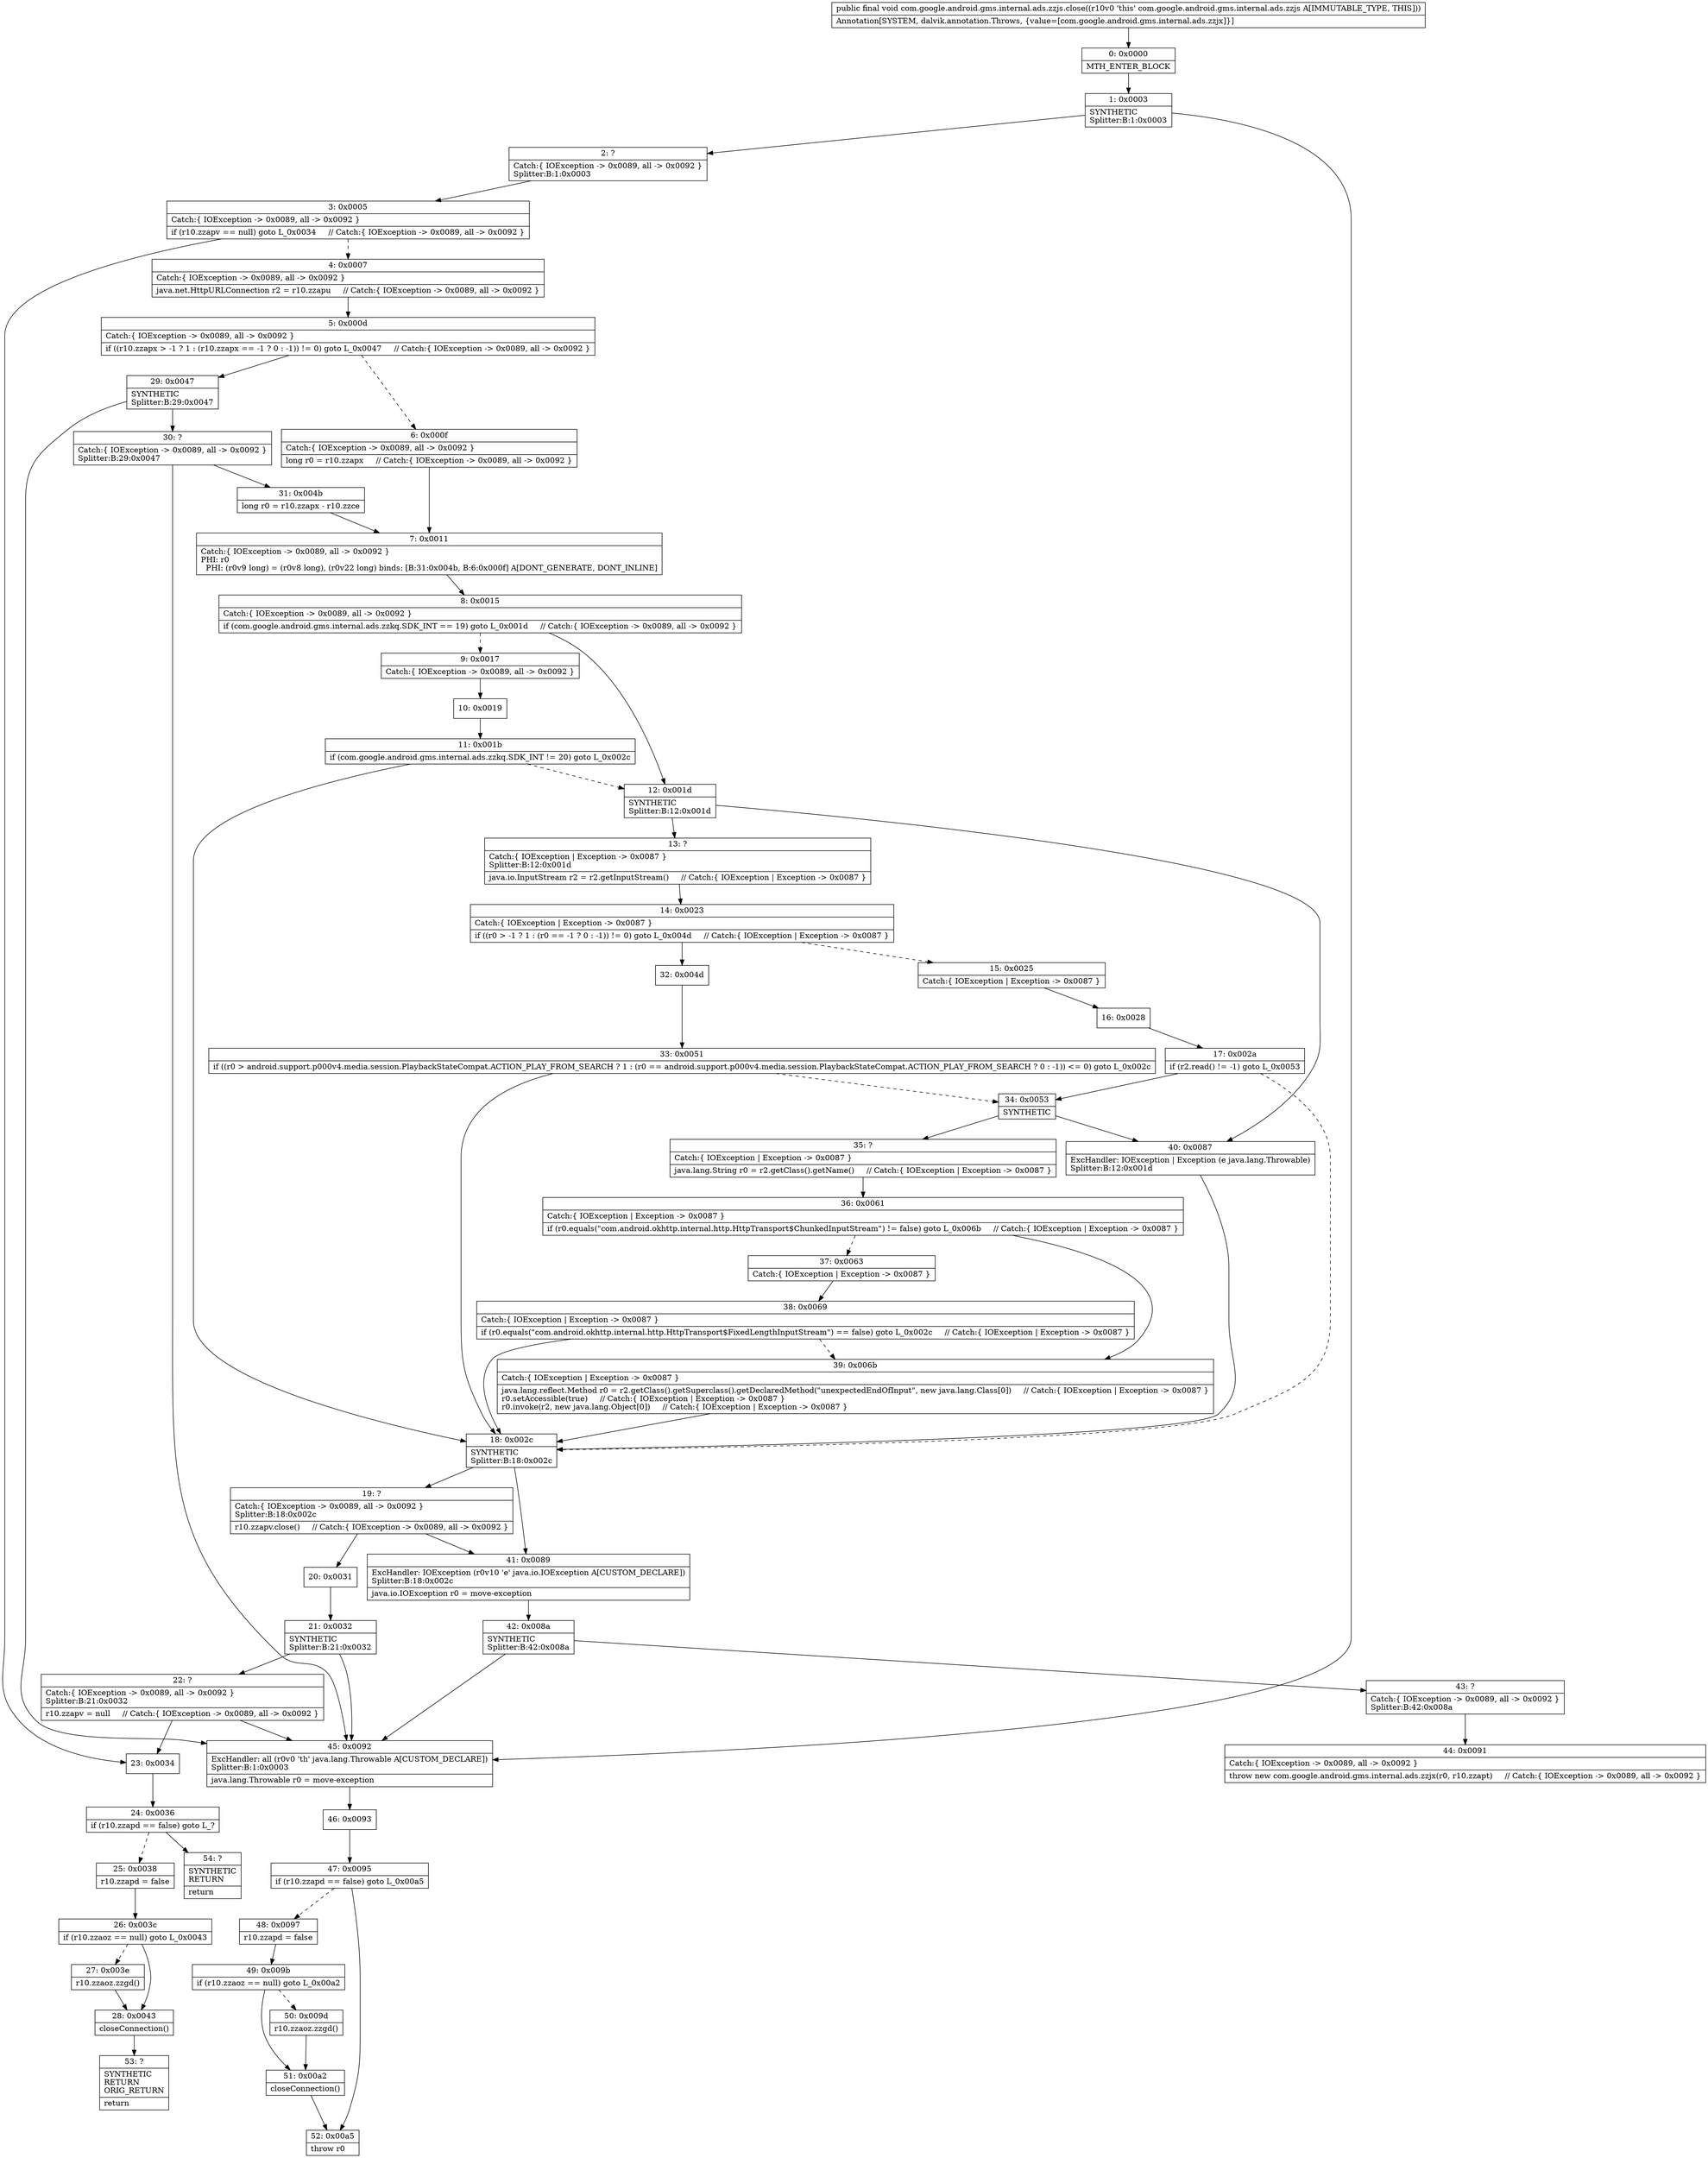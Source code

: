 digraph "CFG forcom.google.android.gms.internal.ads.zzjs.close()V" {
Node_0 [shape=record,label="{0\:\ 0x0000|MTH_ENTER_BLOCK\l}"];
Node_1 [shape=record,label="{1\:\ 0x0003|SYNTHETIC\lSplitter:B:1:0x0003\l}"];
Node_2 [shape=record,label="{2\:\ ?|Catch:\{ IOException \-\> 0x0089, all \-\> 0x0092 \}\lSplitter:B:1:0x0003\l}"];
Node_3 [shape=record,label="{3\:\ 0x0005|Catch:\{ IOException \-\> 0x0089, all \-\> 0x0092 \}\l|if (r10.zzapv == null) goto L_0x0034     \/\/ Catch:\{ IOException \-\> 0x0089, all \-\> 0x0092 \}\l}"];
Node_4 [shape=record,label="{4\:\ 0x0007|Catch:\{ IOException \-\> 0x0089, all \-\> 0x0092 \}\l|java.net.HttpURLConnection r2 = r10.zzapu     \/\/ Catch:\{ IOException \-\> 0x0089, all \-\> 0x0092 \}\l}"];
Node_5 [shape=record,label="{5\:\ 0x000d|Catch:\{ IOException \-\> 0x0089, all \-\> 0x0092 \}\l|if ((r10.zzapx \> \-1 ? 1 : (r10.zzapx == \-1 ? 0 : \-1)) != 0) goto L_0x0047     \/\/ Catch:\{ IOException \-\> 0x0089, all \-\> 0x0092 \}\l}"];
Node_6 [shape=record,label="{6\:\ 0x000f|Catch:\{ IOException \-\> 0x0089, all \-\> 0x0092 \}\l|long r0 = r10.zzapx     \/\/ Catch:\{ IOException \-\> 0x0089, all \-\> 0x0092 \}\l}"];
Node_7 [shape=record,label="{7\:\ 0x0011|Catch:\{ IOException \-\> 0x0089, all \-\> 0x0092 \}\lPHI: r0 \l  PHI: (r0v9 long) = (r0v8 long), (r0v22 long) binds: [B:31:0x004b, B:6:0x000f] A[DONT_GENERATE, DONT_INLINE]\l}"];
Node_8 [shape=record,label="{8\:\ 0x0015|Catch:\{ IOException \-\> 0x0089, all \-\> 0x0092 \}\l|if (com.google.android.gms.internal.ads.zzkq.SDK_INT == 19) goto L_0x001d     \/\/ Catch:\{ IOException \-\> 0x0089, all \-\> 0x0092 \}\l}"];
Node_9 [shape=record,label="{9\:\ 0x0017|Catch:\{ IOException \-\> 0x0089, all \-\> 0x0092 \}\l}"];
Node_10 [shape=record,label="{10\:\ 0x0019}"];
Node_11 [shape=record,label="{11\:\ 0x001b|if (com.google.android.gms.internal.ads.zzkq.SDK_INT != 20) goto L_0x002c\l}"];
Node_12 [shape=record,label="{12\:\ 0x001d|SYNTHETIC\lSplitter:B:12:0x001d\l}"];
Node_13 [shape=record,label="{13\:\ ?|Catch:\{ IOException \| Exception \-\> 0x0087 \}\lSplitter:B:12:0x001d\l|java.io.InputStream r2 = r2.getInputStream()     \/\/ Catch:\{ IOException \| Exception \-\> 0x0087 \}\l}"];
Node_14 [shape=record,label="{14\:\ 0x0023|Catch:\{ IOException \| Exception \-\> 0x0087 \}\l|if ((r0 \> \-1 ? 1 : (r0 == \-1 ? 0 : \-1)) != 0) goto L_0x004d     \/\/ Catch:\{ IOException \| Exception \-\> 0x0087 \}\l}"];
Node_15 [shape=record,label="{15\:\ 0x0025|Catch:\{ IOException \| Exception \-\> 0x0087 \}\l}"];
Node_16 [shape=record,label="{16\:\ 0x0028}"];
Node_17 [shape=record,label="{17\:\ 0x002a|if (r2.read() != \-1) goto L_0x0053\l}"];
Node_18 [shape=record,label="{18\:\ 0x002c|SYNTHETIC\lSplitter:B:18:0x002c\l}"];
Node_19 [shape=record,label="{19\:\ ?|Catch:\{ IOException \-\> 0x0089, all \-\> 0x0092 \}\lSplitter:B:18:0x002c\l|r10.zzapv.close()     \/\/ Catch:\{ IOException \-\> 0x0089, all \-\> 0x0092 \}\l}"];
Node_20 [shape=record,label="{20\:\ 0x0031}"];
Node_21 [shape=record,label="{21\:\ 0x0032|SYNTHETIC\lSplitter:B:21:0x0032\l}"];
Node_22 [shape=record,label="{22\:\ ?|Catch:\{ IOException \-\> 0x0089, all \-\> 0x0092 \}\lSplitter:B:21:0x0032\l|r10.zzapv = null     \/\/ Catch:\{ IOException \-\> 0x0089, all \-\> 0x0092 \}\l}"];
Node_23 [shape=record,label="{23\:\ 0x0034}"];
Node_24 [shape=record,label="{24\:\ 0x0036|if (r10.zzapd == false) goto L_?\l}"];
Node_25 [shape=record,label="{25\:\ 0x0038|r10.zzapd = false\l}"];
Node_26 [shape=record,label="{26\:\ 0x003c|if (r10.zzaoz == null) goto L_0x0043\l}"];
Node_27 [shape=record,label="{27\:\ 0x003e|r10.zzaoz.zzgd()\l}"];
Node_28 [shape=record,label="{28\:\ 0x0043|closeConnection()\l}"];
Node_29 [shape=record,label="{29\:\ 0x0047|SYNTHETIC\lSplitter:B:29:0x0047\l}"];
Node_30 [shape=record,label="{30\:\ ?|Catch:\{ IOException \-\> 0x0089, all \-\> 0x0092 \}\lSplitter:B:29:0x0047\l}"];
Node_31 [shape=record,label="{31\:\ 0x004b|long r0 = r10.zzapx \- r10.zzce\l}"];
Node_32 [shape=record,label="{32\:\ 0x004d}"];
Node_33 [shape=record,label="{33\:\ 0x0051|if ((r0 \> android.support.p000v4.media.session.PlaybackStateCompat.ACTION_PLAY_FROM_SEARCH ? 1 : (r0 == android.support.p000v4.media.session.PlaybackStateCompat.ACTION_PLAY_FROM_SEARCH ? 0 : \-1)) \<= 0) goto L_0x002c\l}"];
Node_34 [shape=record,label="{34\:\ 0x0053|SYNTHETIC\l}"];
Node_35 [shape=record,label="{35\:\ ?|Catch:\{ IOException \| Exception \-\> 0x0087 \}\l|java.lang.String r0 = r2.getClass().getName()     \/\/ Catch:\{ IOException \| Exception \-\> 0x0087 \}\l}"];
Node_36 [shape=record,label="{36\:\ 0x0061|Catch:\{ IOException \| Exception \-\> 0x0087 \}\l|if (r0.equals(\"com.android.okhttp.internal.http.HttpTransport$ChunkedInputStream\") != false) goto L_0x006b     \/\/ Catch:\{ IOException \| Exception \-\> 0x0087 \}\l}"];
Node_37 [shape=record,label="{37\:\ 0x0063|Catch:\{ IOException \| Exception \-\> 0x0087 \}\l}"];
Node_38 [shape=record,label="{38\:\ 0x0069|Catch:\{ IOException \| Exception \-\> 0x0087 \}\l|if (r0.equals(\"com.android.okhttp.internal.http.HttpTransport$FixedLengthInputStream\") == false) goto L_0x002c     \/\/ Catch:\{ IOException \| Exception \-\> 0x0087 \}\l}"];
Node_39 [shape=record,label="{39\:\ 0x006b|Catch:\{ IOException \| Exception \-\> 0x0087 \}\l|java.lang.reflect.Method r0 = r2.getClass().getSuperclass().getDeclaredMethod(\"unexpectedEndOfInput\", new java.lang.Class[0])     \/\/ Catch:\{ IOException \| Exception \-\> 0x0087 \}\lr0.setAccessible(true)     \/\/ Catch:\{ IOException \| Exception \-\> 0x0087 \}\lr0.invoke(r2, new java.lang.Object[0])     \/\/ Catch:\{ IOException \| Exception \-\> 0x0087 \}\l}"];
Node_40 [shape=record,label="{40\:\ 0x0087|ExcHandler: IOException \| Exception (e java.lang.Throwable)\lSplitter:B:12:0x001d\l}"];
Node_41 [shape=record,label="{41\:\ 0x0089|ExcHandler: IOException (r0v10 'e' java.io.IOException A[CUSTOM_DECLARE])\lSplitter:B:18:0x002c\l|java.io.IOException r0 = move\-exception\l}"];
Node_42 [shape=record,label="{42\:\ 0x008a|SYNTHETIC\lSplitter:B:42:0x008a\l}"];
Node_43 [shape=record,label="{43\:\ ?|Catch:\{ IOException \-\> 0x0089, all \-\> 0x0092 \}\lSplitter:B:42:0x008a\l}"];
Node_44 [shape=record,label="{44\:\ 0x0091|Catch:\{ IOException \-\> 0x0089, all \-\> 0x0092 \}\l|throw new com.google.android.gms.internal.ads.zzjx(r0, r10.zzapt)     \/\/ Catch:\{ IOException \-\> 0x0089, all \-\> 0x0092 \}\l}"];
Node_45 [shape=record,label="{45\:\ 0x0092|ExcHandler: all (r0v0 'th' java.lang.Throwable A[CUSTOM_DECLARE])\lSplitter:B:1:0x0003\l|java.lang.Throwable r0 = move\-exception\l}"];
Node_46 [shape=record,label="{46\:\ 0x0093}"];
Node_47 [shape=record,label="{47\:\ 0x0095|if (r10.zzapd == false) goto L_0x00a5\l}"];
Node_48 [shape=record,label="{48\:\ 0x0097|r10.zzapd = false\l}"];
Node_49 [shape=record,label="{49\:\ 0x009b|if (r10.zzaoz == null) goto L_0x00a2\l}"];
Node_50 [shape=record,label="{50\:\ 0x009d|r10.zzaoz.zzgd()\l}"];
Node_51 [shape=record,label="{51\:\ 0x00a2|closeConnection()\l}"];
Node_52 [shape=record,label="{52\:\ 0x00a5|throw r0\l}"];
Node_53 [shape=record,label="{53\:\ ?|SYNTHETIC\lRETURN\lORIG_RETURN\l|return\l}"];
Node_54 [shape=record,label="{54\:\ ?|SYNTHETIC\lRETURN\l|return\l}"];
MethodNode[shape=record,label="{public final void com.google.android.gms.internal.ads.zzjs.close((r10v0 'this' com.google.android.gms.internal.ads.zzjs A[IMMUTABLE_TYPE, THIS]))  | Annotation[SYSTEM, dalvik.annotation.Throws, \{value=[com.google.android.gms.internal.ads.zzjx]\}]\l}"];
MethodNode -> Node_0;
Node_0 -> Node_1;
Node_1 -> Node_2;
Node_1 -> Node_45;
Node_2 -> Node_3;
Node_3 -> Node_4[style=dashed];
Node_3 -> Node_23;
Node_4 -> Node_5;
Node_5 -> Node_6[style=dashed];
Node_5 -> Node_29;
Node_6 -> Node_7;
Node_7 -> Node_8;
Node_8 -> Node_9[style=dashed];
Node_8 -> Node_12;
Node_9 -> Node_10;
Node_10 -> Node_11;
Node_11 -> Node_12[style=dashed];
Node_11 -> Node_18;
Node_12 -> Node_13;
Node_12 -> Node_40;
Node_13 -> Node_14;
Node_14 -> Node_15[style=dashed];
Node_14 -> Node_32;
Node_15 -> Node_16;
Node_16 -> Node_17;
Node_17 -> Node_18[style=dashed];
Node_17 -> Node_34;
Node_18 -> Node_19;
Node_18 -> Node_41;
Node_19 -> Node_20;
Node_19 -> Node_41;
Node_20 -> Node_21;
Node_21 -> Node_22;
Node_21 -> Node_45;
Node_22 -> Node_23;
Node_22 -> Node_45;
Node_23 -> Node_24;
Node_24 -> Node_25[style=dashed];
Node_24 -> Node_54;
Node_25 -> Node_26;
Node_26 -> Node_27[style=dashed];
Node_26 -> Node_28;
Node_27 -> Node_28;
Node_28 -> Node_53;
Node_29 -> Node_30;
Node_29 -> Node_45;
Node_30 -> Node_31;
Node_30 -> Node_45;
Node_31 -> Node_7;
Node_32 -> Node_33;
Node_33 -> Node_18;
Node_33 -> Node_34[style=dashed];
Node_34 -> Node_35;
Node_34 -> Node_40;
Node_35 -> Node_36;
Node_36 -> Node_37[style=dashed];
Node_36 -> Node_39;
Node_37 -> Node_38;
Node_38 -> Node_18;
Node_38 -> Node_39[style=dashed];
Node_39 -> Node_18;
Node_40 -> Node_18;
Node_41 -> Node_42;
Node_42 -> Node_43;
Node_42 -> Node_45;
Node_43 -> Node_44;
Node_45 -> Node_46;
Node_46 -> Node_47;
Node_47 -> Node_48[style=dashed];
Node_47 -> Node_52;
Node_48 -> Node_49;
Node_49 -> Node_50[style=dashed];
Node_49 -> Node_51;
Node_50 -> Node_51;
Node_51 -> Node_52;
}

